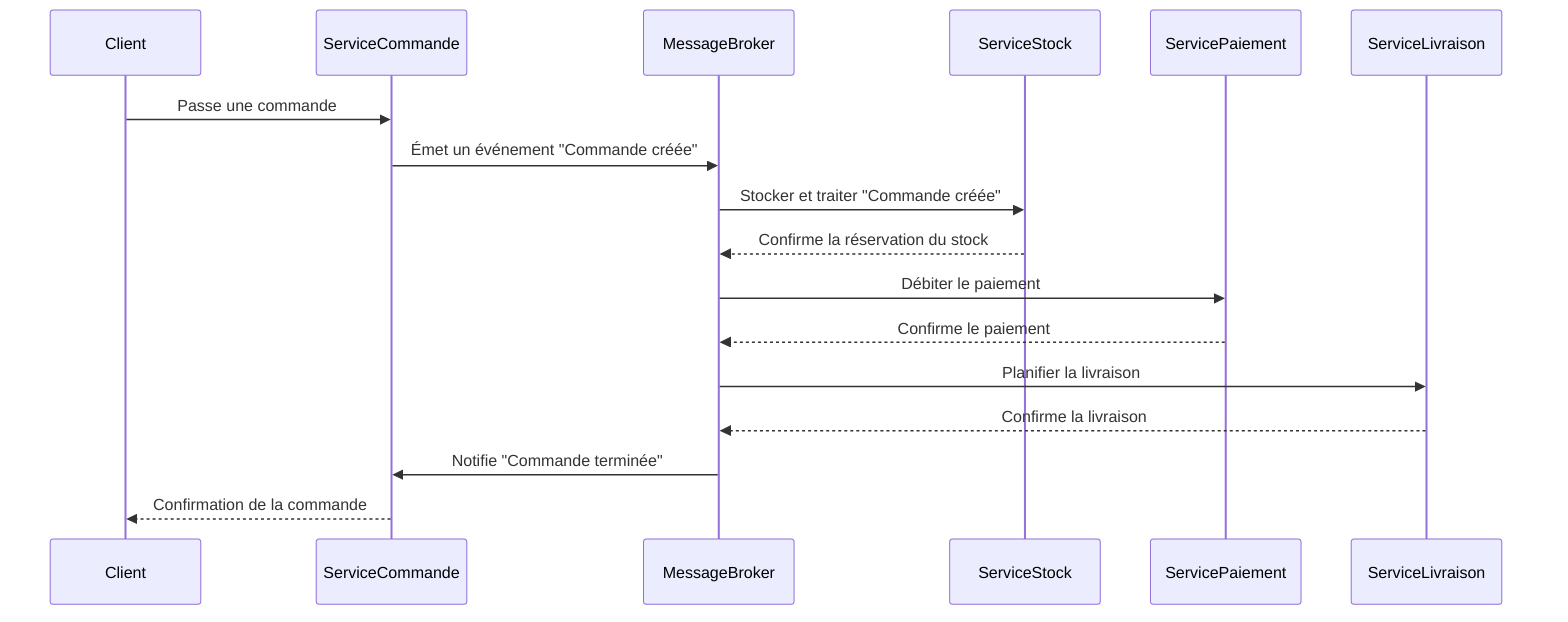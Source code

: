 sequenceDiagram
    participant Client
    participant ServiceCommande
    participant MessageBroker
    participant ServiceStock
    participant ServicePaiement
    participant ServiceLivraison

    Client->>ServiceCommande: Passe une commande
    ServiceCommande->>MessageBroker: Émet un événement "Commande créée"
    MessageBroker->>ServiceStock: Stocker et traiter "Commande créée"
    ServiceStock-->>MessageBroker: Confirme la réservation du stock
    MessageBroker->>ServicePaiement: Débiter le paiement
    ServicePaiement-->>MessageBroker: Confirme le paiement
    MessageBroker->>ServiceLivraison: Planifier la livraison
    ServiceLivraison-->>MessageBroker: Confirme la livraison
    MessageBroker->>ServiceCommande: Notifie "Commande terminée"
    ServiceCommande-->>Client: Confirmation de la commande